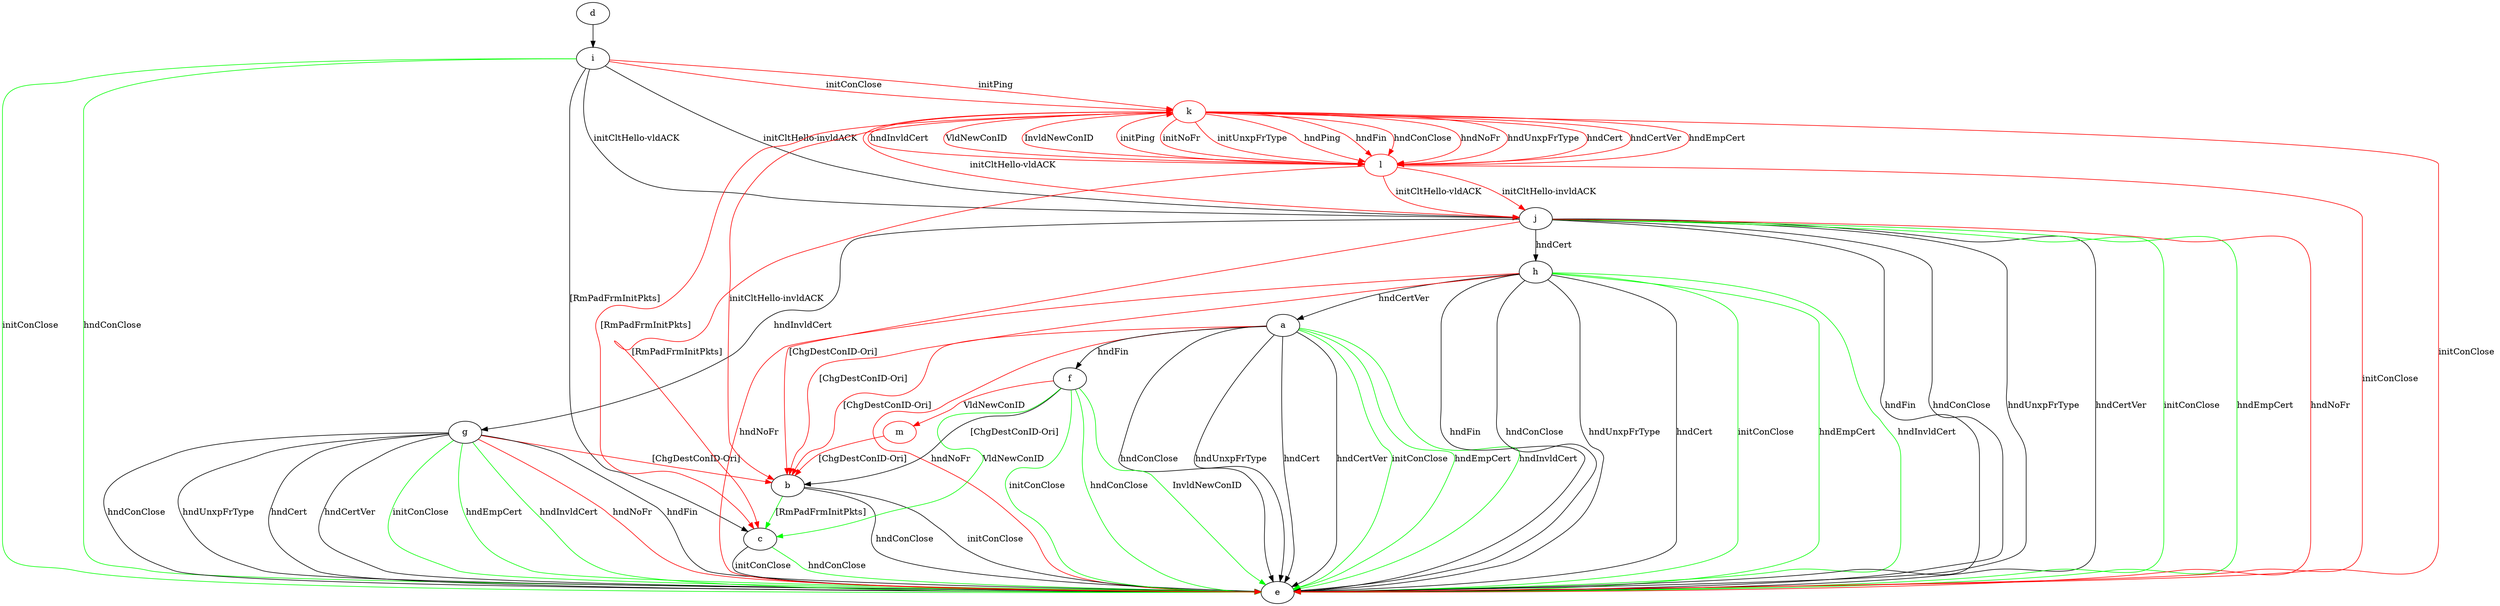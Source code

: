 digraph "" {
	a -> b	[key=0,
		color=red,
		label="[ChgDestConID-Ori] "];
	a -> e	[key=0,
		label="hndConClose "];
	a -> e	[key=1,
		label="hndUnxpFrType "];
	a -> e	[key=2,
		label="hndCert "];
	a -> e	[key=3,
		label="hndCertVer "];
	a -> e	[key=4,
		color=green,
		label="initConClose "];
	a -> e	[key=5,
		color=green,
		label="hndEmpCert "];
	a -> e	[key=6,
		color=green,
		label="hndInvldCert "];
	a -> e	[key=7,
		color=red,
		label="hndNoFr "];
	a -> f	[key=0,
		label="hndFin "];
	b -> c	[key=0,
		color=green,
		label="[RmPadFrmInitPkts] "];
	b -> e	[key=0,
		label="initConClose "];
	b -> e	[key=1,
		label="hndConClose "];
	c -> e	[key=0,
		label="initConClose "];
	c -> e	[key=1,
		color=green,
		label="hndConClose "];
	d -> i	[key=0];
	f -> b	[key=0,
		label="[ChgDestConID-Ori] "];
	f -> c	[key=0,
		color=green,
		label="VldNewConID "];
	f -> e	[key=0,
		color=green,
		label="initConClose "];
	f -> e	[key=1,
		color=green,
		label="hndConClose "];
	f -> e	[key=2,
		color=green,
		label="InvldNewConID "];
	m	[color=red];
	f -> m	[key=0,
		color=red,
		label="VldNewConID "];
	g -> b	[key=0,
		color=red,
		label="[ChgDestConID-Ori] "];
	g -> e	[key=0,
		label="hndFin "];
	g -> e	[key=1,
		label="hndConClose "];
	g -> e	[key=2,
		label="hndUnxpFrType "];
	g -> e	[key=3,
		label="hndCert "];
	g -> e	[key=4,
		label="hndCertVer "];
	g -> e	[key=5,
		color=green,
		label="initConClose "];
	g -> e	[key=6,
		color=green,
		label="hndEmpCert "];
	g -> e	[key=7,
		color=green,
		label="hndInvldCert "];
	g -> e	[key=8,
		color=red,
		label="hndNoFr "];
	h -> a	[key=0,
		label="hndCertVer "];
	h -> b	[key=0,
		color=red,
		label="[ChgDestConID-Ori] "];
	h -> e	[key=0,
		label="hndFin "];
	h -> e	[key=1,
		label="hndConClose "];
	h -> e	[key=2,
		label="hndUnxpFrType "];
	h -> e	[key=3,
		label="hndCert "];
	h -> e	[key=4,
		color=green,
		label="initConClose "];
	h -> e	[key=5,
		color=green,
		label="hndEmpCert "];
	h -> e	[key=6,
		color=green,
		label="hndInvldCert "];
	h -> e	[key=7,
		color=red,
		label="hndNoFr "];
	i -> c	[key=0,
		label="[RmPadFrmInitPkts] "];
	i -> e	[key=0,
		color=green,
		label="initConClose "];
	i -> e	[key=1,
		color=green,
		label="hndConClose "];
	i -> j	[key=0,
		label="initCltHello-vldACK "];
	i -> j	[key=1,
		label="initCltHello-invldACK "];
	k	[color=red];
	i -> k	[key=0,
		color=red,
		label="initPing "];
	i -> k	[key=1,
		color=red,
		label="initConClose "];
	j -> b	[key=0,
		color=red,
		label="[ChgDestConID-Ori] "];
	j -> e	[key=0,
		label="hndFin "];
	j -> e	[key=1,
		label="hndConClose "];
	j -> e	[key=2,
		label="hndUnxpFrType "];
	j -> e	[key=3,
		label="hndCertVer "];
	j -> e	[key=4,
		color=green,
		label="initConClose "];
	j -> e	[key=5,
		color=green,
		label="hndEmpCert "];
	j -> e	[key=6,
		color=red,
		label="hndNoFr "];
	j -> g	[key=0,
		label="hndInvldCert "];
	j -> h	[key=0,
		label="hndCert "];
	k -> b	[key=0,
		color=red,
		label="initCltHello-invldACK "];
	k -> c	[key=0,
		color=red,
		label="[RmPadFrmInitPkts] "];
	k -> e	[key=0,
		color=red,
		label="initConClose "];
	k -> j	[key=0,
		color=red,
		label="initCltHello-vldACK "];
	l	[color=red];
	k -> l	[key=0,
		color=red,
		label="initNoFr "];
	k -> l	[key=1,
		color=red,
		label="initUnxpFrType "];
	k -> l	[key=2,
		color=red,
		label="hndPing "];
	k -> l	[key=3,
		color=red,
		label="hndFin "];
	k -> l	[key=4,
		color=red,
		label="hndConClose "];
	k -> l	[key=5,
		color=red,
		label="hndNoFr "];
	k -> l	[key=6,
		color=red,
		label="hndUnxpFrType "];
	k -> l	[key=7,
		color=red,
		label="hndCert "];
	k -> l	[key=8,
		color=red,
		label="hndCertVer "];
	k -> l	[key=9,
		color=red,
		label="hndEmpCert "];
	k -> l	[key=10,
		color=red,
		label="hndInvldCert "];
	k -> l	[key=11,
		color=red,
		label="VldNewConID "];
	k -> l	[key=12,
		color=red,
		label="InvldNewConID "];
	l -> c	[key=0,
		color=red,
		label="[RmPadFrmInitPkts] "];
	l -> e	[key=0,
		color=red,
		label="initConClose "];
	l -> j	[key=0,
		color=red,
		label="initCltHello-vldACK "];
	l -> j	[key=1,
		color=red,
		label="initCltHello-invldACK "];
	l -> k	[key=0,
		color=red,
		label="initPing "];
	m -> b	[key=0,
		color=red,
		label="[ChgDestConID-Ori] "];
}
